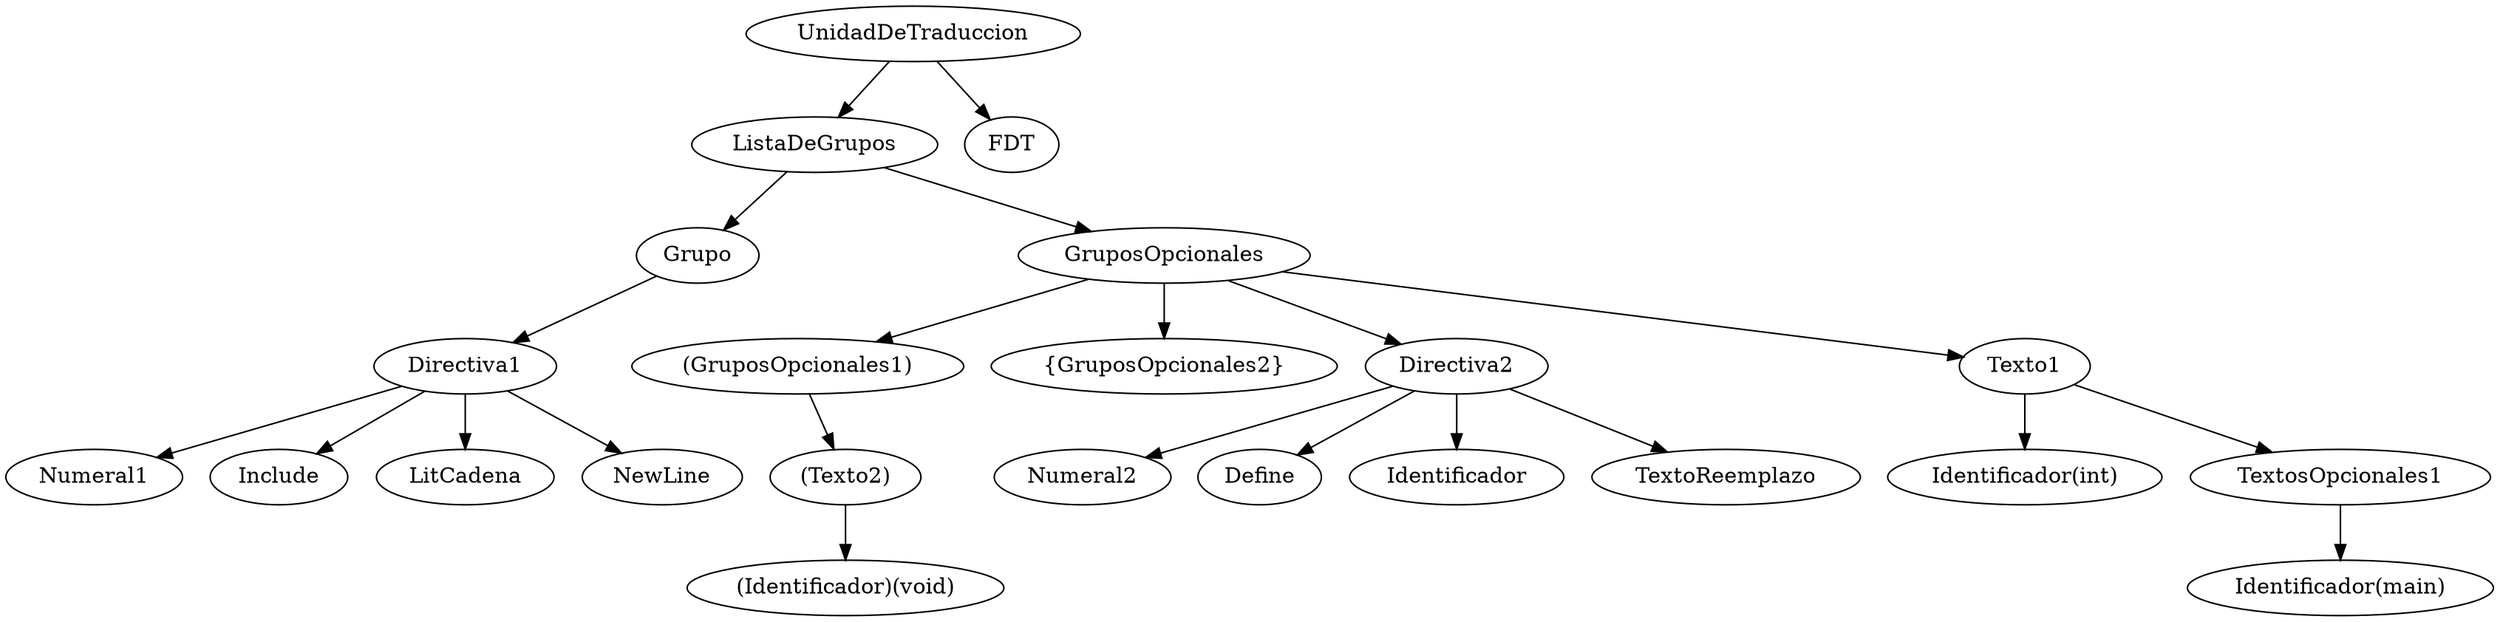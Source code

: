 digraph Histograma {
    GruposOpcionales1 [label= "(GruposOpcionales1)"];
    GruposOpcionales2 [label= "{GruposOpcionales2}"];
    Texto2 [label= "(Texto2)"];
    Identificador1 [label= "Identificador(int)"];
    Identificador2 [label= "Identificador(main)"];
    Identificador3 [label= "(Identificador)(void)"];
    
    UnidadDeTraduccion -> ListaDeGrupos;
    UnidadDeTraduccion -> FDT;

    ListaDeGrupos -> Grupo
    ListaDeGrupos -> GruposOpcionales

    Grupo -> Directiva1

    GruposOpcionales -> Directiva2
    GruposOpcionales -> Texto1
    GruposOpcionales -> GruposOpcionales1

    GruposOpcionales -> GruposOpcionales2    

    Directiva1 -> Numeral1
    Directiva1 -> Include
    Directiva1 -> LitCadena
    Directiva1 -> NewLine

    Directiva2 -> Numeral2
    Directiva2 -> Define
    Directiva2 -> Identificador
    Directiva2 -> TextoReemplazo

    Texto1 -> Identificador1
    Texto1 -> TextosOpcionales1

    TextosOpcionales1 -> Identificador2

    GruposOpcionales1 -> Texto2

    Texto2 -> Identificador3
    
}

/* Para descargar el Graphviz y sumarlo al PATH https://graphviz.org/download/
    Esta Linux, Windows, MAC 
    En VSC ir a extenciones y agregar el Graphviz (dot)
    Para correr por consola -> dot -Tpng histograma.gv -o histograma.png 
    Despues del -T se pueden agregar otros formatos soportados por Graphviz
*/